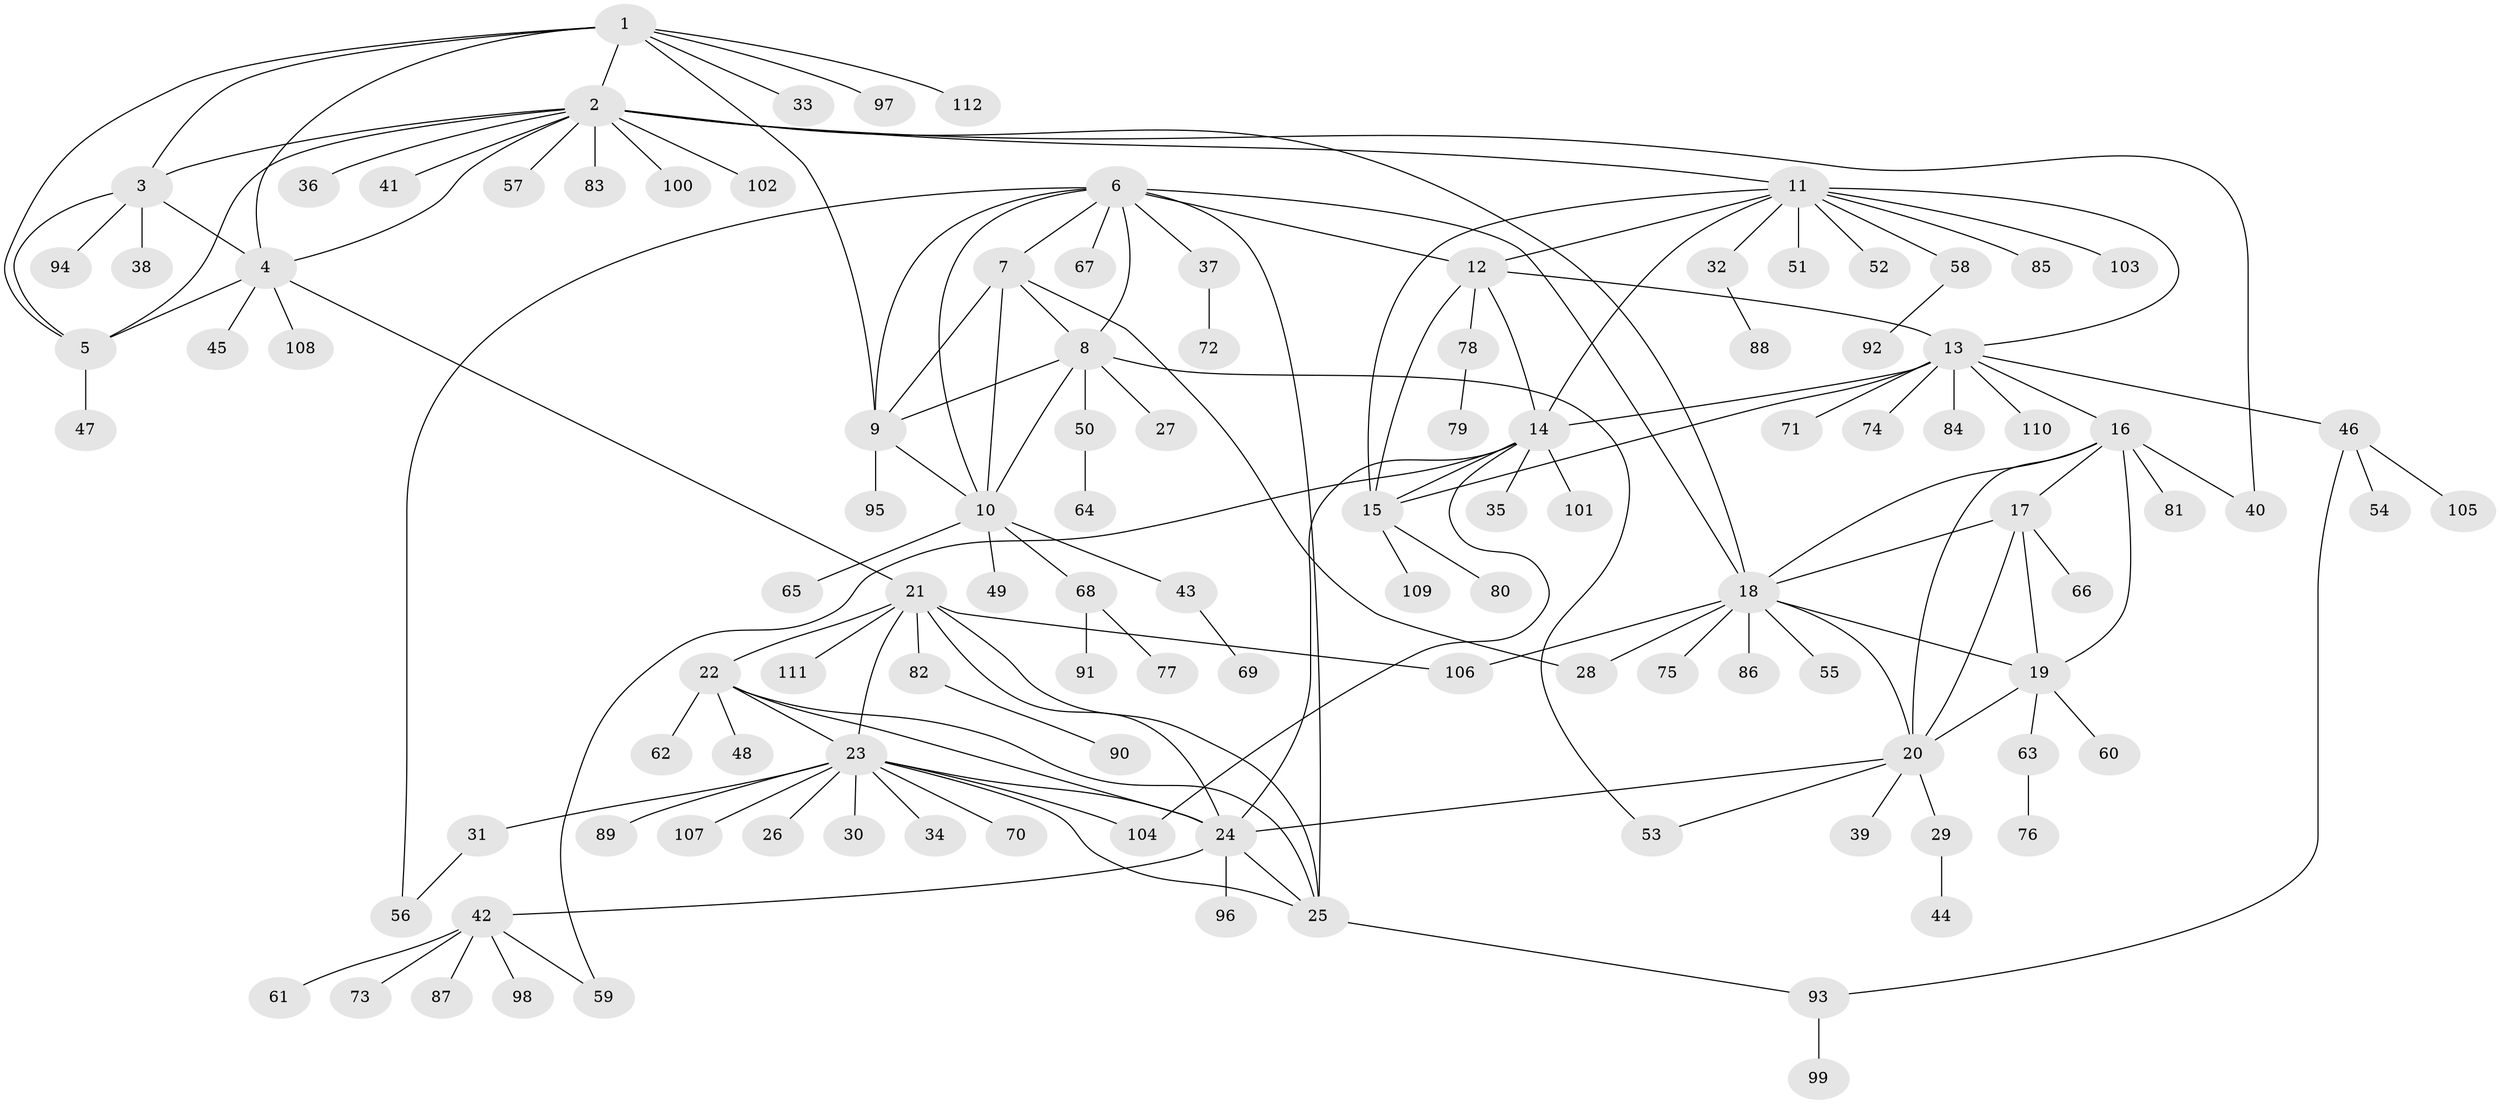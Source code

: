 // Generated by graph-tools (version 1.1) at 2025/50/03/09/25 03:50:39]
// undirected, 112 vertices, 155 edges
graph export_dot {
graph [start="1"]
  node [color=gray90,style=filled];
  1;
  2;
  3;
  4;
  5;
  6;
  7;
  8;
  9;
  10;
  11;
  12;
  13;
  14;
  15;
  16;
  17;
  18;
  19;
  20;
  21;
  22;
  23;
  24;
  25;
  26;
  27;
  28;
  29;
  30;
  31;
  32;
  33;
  34;
  35;
  36;
  37;
  38;
  39;
  40;
  41;
  42;
  43;
  44;
  45;
  46;
  47;
  48;
  49;
  50;
  51;
  52;
  53;
  54;
  55;
  56;
  57;
  58;
  59;
  60;
  61;
  62;
  63;
  64;
  65;
  66;
  67;
  68;
  69;
  70;
  71;
  72;
  73;
  74;
  75;
  76;
  77;
  78;
  79;
  80;
  81;
  82;
  83;
  84;
  85;
  86;
  87;
  88;
  89;
  90;
  91;
  92;
  93;
  94;
  95;
  96;
  97;
  98;
  99;
  100;
  101;
  102;
  103;
  104;
  105;
  106;
  107;
  108;
  109;
  110;
  111;
  112;
  1 -- 2;
  1 -- 3;
  1 -- 4;
  1 -- 5;
  1 -- 9;
  1 -- 33;
  1 -- 97;
  1 -- 112;
  2 -- 3;
  2 -- 4;
  2 -- 5;
  2 -- 11;
  2 -- 18;
  2 -- 36;
  2 -- 40;
  2 -- 41;
  2 -- 57;
  2 -- 83;
  2 -- 100;
  2 -- 102;
  3 -- 4;
  3 -- 5;
  3 -- 38;
  3 -- 94;
  4 -- 5;
  4 -- 21;
  4 -- 45;
  4 -- 108;
  5 -- 47;
  6 -- 7;
  6 -- 8;
  6 -- 9;
  6 -- 10;
  6 -- 12;
  6 -- 18;
  6 -- 25;
  6 -- 37;
  6 -- 56;
  6 -- 67;
  7 -- 8;
  7 -- 9;
  7 -- 10;
  7 -- 28;
  8 -- 9;
  8 -- 10;
  8 -- 27;
  8 -- 50;
  8 -- 53;
  9 -- 10;
  9 -- 95;
  10 -- 43;
  10 -- 49;
  10 -- 65;
  10 -- 68;
  11 -- 12;
  11 -- 13;
  11 -- 14;
  11 -- 15;
  11 -- 32;
  11 -- 51;
  11 -- 52;
  11 -- 58;
  11 -- 85;
  11 -- 103;
  12 -- 13;
  12 -- 14;
  12 -- 15;
  12 -- 78;
  13 -- 14;
  13 -- 15;
  13 -- 16;
  13 -- 46;
  13 -- 71;
  13 -- 74;
  13 -- 84;
  13 -- 110;
  14 -- 15;
  14 -- 24;
  14 -- 35;
  14 -- 59;
  14 -- 101;
  14 -- 104;
  15 -- 80;
  15 -- 109;
  16 -- 17;
  16 -- 18;
  16 -- 19;
  16 -- 20;
  16 -- 40;
  16 -- 81;
  17 -- 18;
  17 -- 19;
  17 -- 20;
  17 -- 66;
  18 -- 19;
  18 -- 20;
  18 -- 28;
  18 -- 55;
  18 -- 75;
  18 -- 86;
  18 -- 106;
  19 -- 20;
  19 -- 60;
  19 -- 63;
  20 -- 24;
  20 -- 29;
  20 -- 39;
  20 -- 53;
  21 -- 22;
  21 -- 23;
  21 -- 24;
  21 -- 25;
  21 -- 82;
  21 -- 106;
  21 -- 111;
  22 -- 23;
  22 -- 24;
  22 -- 25;
  22 -- 48;
  22 -- 62;
  23 -- 24;
  23 -- 25;
  23 -- 26;
  23 -- 30;
  23 -- 31;
  23 -- 34;
  23 -- 70;
  23 -- 89;
  23 -- 104;
  23 -- 107;
  24 -- 25;
  24 -- 42;
  24 -- 96;
  25 -- 93;
  29 -- 44;
  31 -- 56;
  32 -- 88;
  37 -- 72;
  42 -- 59;
  42 -- 61;
  42 -- 73;
  42 -- 87;
  42 -- 98;
  43 -- 69;
  46 -- 54;
  46 -- 93;
  46 -- 105;
  50 -- 64;
  58 -- 92;
  63 -- 76;
  68 -- 77;
  68 -- 91;
  78 -- 79;
  82 -- 90;
  93 -- 99;
}
